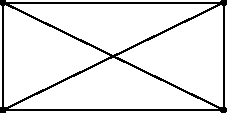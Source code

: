 size(4cm,2cm,false);
draw(unitsquare);
dot((0,0)--(1,1)--(0,1)--(1,0));
draw((0,0)--(1,1));
draw((1,0)--(0,1));
